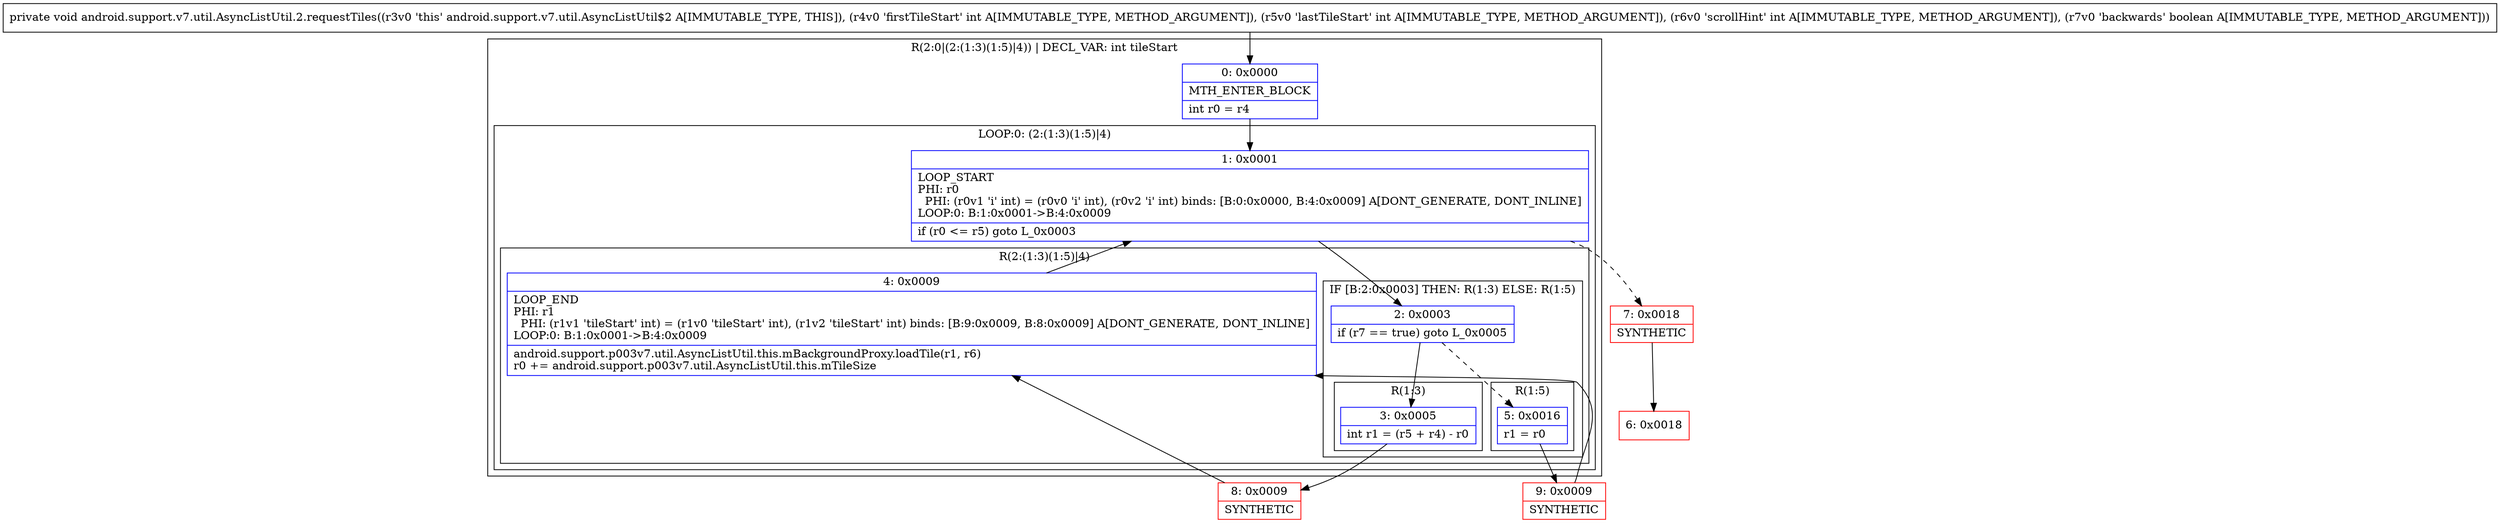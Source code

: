 digraph "CFG forandroid.support.v7.util.AsyncListUtil.2.requestTiles(IIIZ)V" {
subgraph cluster_Region_725515543 {
label = "R(2:0|(2:(1:3)(1:5)|4)) | DECL_VAR: int tileStart\l";
node [shape=record,color=blue];
Node_0 [shape=record,label="{0\:\ 0x0000|MTH_ENTER_BLOCK\l|int r0 = r4\l}"];
subgraph cluster_LoopRegion_1601970794 {
label = "LOOP:0: (2:(1:3)(1:5)|4)";
node [shape=record,color=blue];
Node_1 [shape=record,label="{1\:\ 0x0001|LOOP_START\lPHI: r0 \l  PHI: (r0v1 'i' int) = (r0v0 'i' int), (r0v2 'i' int) binds: [B:0:0x0000, B:4:0x0009] A[DONT_GENERATE, DONT_INLINE]\lLOOP:0: B:1:0x0001\-\>B:4:0x0009\l|if (r0 \<= r5) goto L_0x0003\l}"];
subgraph cluster_Region_1748739937 {
label = "R(2:(1:3)(1:5)|4)";
node [shape=record,color=blue];
subgraph cluster_IfRegion_2062670321 {
label = "IF [B:2:0x0003] THEN: R(1:3) ELSE: R(1:5)";
node [shape=record,color=blue];
Node_2 [shape=record,label="{2\:\ 0x0003|if (r7 == true) goto L_0x0005\l}"];
subgraph cluster_Region_1652046705 {
label = "R(1:3)";
node [shape=record,color=blue];
Node_3 [shape=record,label="{3\:\ 0x0005|int r1 = (r5 + r4) \- r0\l}"];
}
subgraph cluster_Region_989213932 {
label = "R(1:5)";
node [shape=record,color=blue];
Node_5 [shape=record,label="{5\:\ 0x0016|r1 = r0\l}"];
}
}
Node_4 [shape=record,label="{4\:\ 0x0009|LOOP_END\lPHI: r1 \l  PHI: (r1v1 'tileStart' int) = (r1v0 'tileStart' int), (r1v2 'tileStart' int) binds: [B:9:0x0009, B:8:0x0009] A[DONT_GENERATE, DONT_INLINE]\lLOOP:0: B:1:0x0001\-\>B:4:0x0009\l|android.support.p003v7.util.AsyncListUtil.this.mBackgroundProxy.loadTile(r1, r6)\lr0 += android.support.p003v7.util.AsyncListUtil.this.mTileSize\l}"];
}
}
}
Node_6 [shape=record,color=red,label="{6\:\ 0x0018}"];
Node_7 [shape=record,color=red,label="{7\:\ 0x0018|SYNTHETIC\l}"];
Node_8 [shape=record,color=red,label="{8\:\ 0x0009|SYNTHETIC\l}"];
Node_9 [shape=record,color=red,label="{9\:\ 0x0009|SYNTHETIC\l}"];
MethodNode[shape=record,label="{private void android.support.v7.util.AsyncListUtil.2.requestTiles((r3v0 'this' android.support.v7.util.AsyncListUtil$2 A[IMMUTABLE_TYPE, THIS]), (r4v0 'firstTileStart' int A[IMMUTABLE_TYPE, METHOD_ARGUMENT]), (r5v0 'lastTileStart' int A[IMMUTABLE_TYPE, METHOD_ARGUMENT]), (r6v0 'scrollHint' int A[IMMUTABLE_TYPE, METHOD_ARGUMENT]), (r7v0 'backwards' boolean A[IMMUTABLE_TYPE, METHOD_ARGUMENT])) }"];
MethodNode -> Node_0;
Node_0 -> Node_1;
Node_1 -> Node_2;
Node_1 -> Node_7[style=dashed];
Node_2 -> Node_3;
Node_2 -> Node_5[style=dashed];
Node_3 -> Node_8;
Node_5 -> Node_9;
Node_4 -> Node_1;
Node_7 -> Node_6;
Node_8 -> Node_4;
Node_9 -> Node_4;
}

